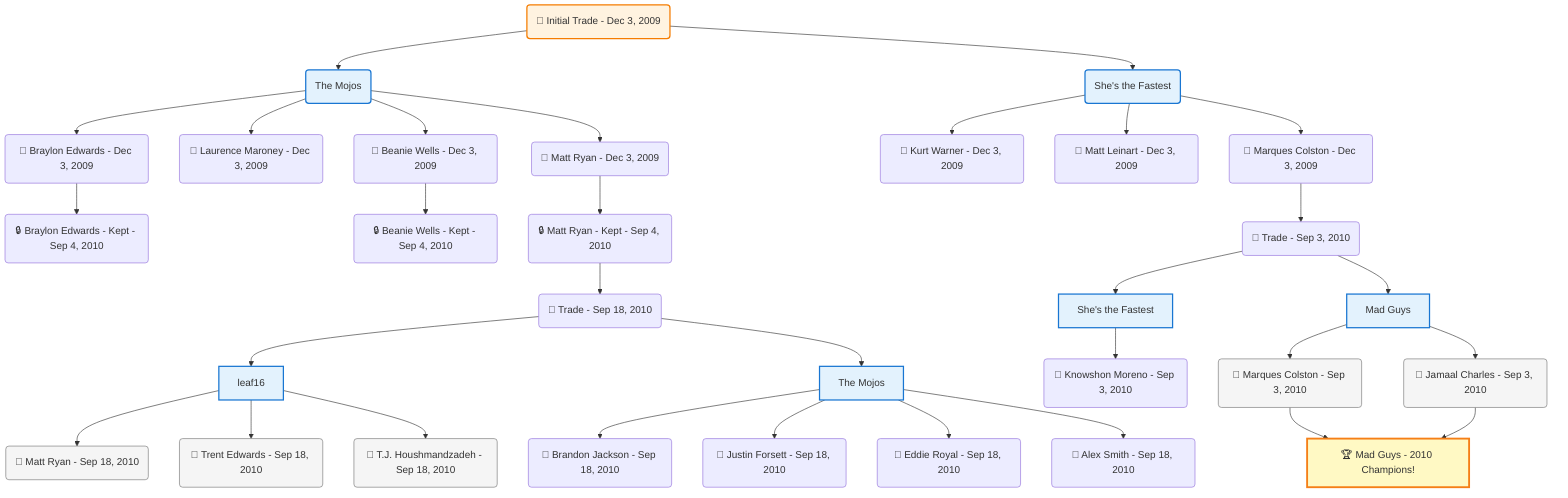 flowchart TD

    TRADE_MAIN("🔄 Initial Trade - Dec 3, 2009")
    TEAM_1("The Mojos")
    TEAM_2("She's the Fastest")
    NODE_8ad98370-e765-4528-899b-039fc791b409("🔄 Braylon Edwards - Dec 3, 2009")
    NODE_0a4c2ffa-7302-48b4-9754-171fc5704b60("🔒 Braylon Edwards - Kept - Sep 4, 2010")
    NODE_16e44121-7fef-4e60-a4d8-39d87a019805("🔄 Laurence Maroney - Dec 3, 2009")
    NODE_fb21570f-4fa7-4277-b242-752759ecd6ca("🔄 Beanie Wells - Dec 3, 2009")
    NODE_8c91506f-452a-42e9-95e9-16b27182ce5f("🔒 Beanie Wells - Kept - Sep 4, 2010")
    NODE_8f183324-b3dc-46b4-bbe0-76f206cb24ee("🔄 Marques Colston - Dec 3, 2009")
    TRADE_664c0593-08b2-4014-96b5-f9505dd0abcf_3("🔄 Trade - Sep 3, 2010")
    TEAM_f5908944-6efd-40eb-af54-6c53004e0e2f_4["Mad Guys"]
    NODE_95e1e39b-1714-410c-9892-ac5cc4bc5223("🔄 Marques Colston - Sep 3, 2010")
    CHAMP_f5908944-6efd-40eb-af54-6c53004e0e2f_2010["🏆 Mad Guys - 2010 Champions!"]
    NODE_281c90e5-f919-4693-8733-eee9f5c6f6da("🔄 Jamaal Charles - Sep 3, 2010")
    TEAM_4449259f-64af-44fd-9235-1facc0926234_5["She's the Fastest"]
    NODE_fd02085d-71ad-46e1-b7cc-06f45da9eb89("🔄 Knowshon Moreno - Sep 3, 2010")
    NODE_6bc2416f-f57e-4b16-8235-be0b7609e651("🔄 Kurt Warner - Dec 3, 2009")
    NODE_1ef12492-61ee-4b66-bd62-daa01556b535("🔄 Matt Leinart - Dec 3, 2009")
    NODE_7ae52589-c36b-4b14-8fb9-f6b745ba608d("🔄 Matt Ryan - Dec 3, 2009")
    NODE_161c3409-60e1-4aaa-a9c8-78ec3f57e898("🔒 Matt Ryan - Kept - Sep 4, 2010")
    TRADE_4bbf1d58-12a6-4f34-b39a-af8e032b72b1_6("🔄 Trade - Sep 18, 2010")
    TEAM_66fb98f4-89a7-45f9-893a-b41d71e6249d_7["leaf16"]
    NODE_19910a83-4078-4194-bf9c-f51e4dc0a7fe("🔄 Matt Ryan - Sep 18, 2010")
    NODE_e2c3cc88-b1fa-4094-a03a-88fcbc82beda("🔄 Trent Edwards - Sep 18, 2010")
    NODE_5d7f1b23-3cbe-40d1-8a53-cfabf2c11ae7("🔄 T.J. Houshmandzadeh - Sep 18, 2010")
    TEAM_bbe2d0ad-54cf-4c22-be82-b2a5f262a157_8["The Mojos"]
    NODE_787723d5-5196-4781-83d5-7baf38a62a57("🔄 Brandon Jackson - Sep 18, 2010")
    NODE_265a865d-2e60-4f9e-8250-bc06479d8608("🔄 Justin Forsett - Sep 18, 2010")
    NODE_786c9658-b74e-4b67-b7ad-c6db74f9a065("🔄 Eddie Royal - Sep 18, 2010")
    NODE_f5beb189-2b39-41a8-8a01-d03d8829c310("🔄 Alex Smith - Sep 18, 2010")

    TRADE_MAIN --> TEAM_1
    TRADE_MAIN --> TEAM_2
    TEAM_1 --> NODE_8ad98370-e765-4528-899b-039fc791b409
    NODE_8ad98370-e765-4528-899b-039fc791b409 --> NODE_0a4c2ffa-7302-48b4-9754-171fc5704b60
    TEAM_1 --> NODE_16e44121-7fef-4e60-a4d8-39d87a019805
    TEAM_1 --> NODE_fb21570f-4fa7-4277-b242-752759ecd6ca
    NODE_fb21570f-4fa7-4277-b242-752759ecd6ca --> NODE_8c91506f-452a-42e9-95e9-16b27182ce5f
    TEAM_2 --> NODE_8f183324-b3dc-46b4-bbe0-76f206cb24ee
    NODE_8f183324-b3dc-46b4-bbe0-76f206cb24ee --> TRADE_664c0593-08b2-4014-96b5-f9505dd0abcf_3
    TRADE_664c0593-08b2-4014-96b5-f9505dd0abcf_3 --> TEAM_f5908944-6efd-40eb-af54-6c53004e0e2f_4
    TEAM_f5908944-6efd-40eb-af54-6c53004e0e2f_4 --> NODE_95e1e39b-1714-410c-9892-ac5cc4bc5223
    NODE_95e1e39b-1714-410c-9892-ac5cc4bc5223 --> CHAMP_f5908944-6efd-40eb-af54-6c53004e0e2f_2010
    TEAM_f5908944-6efd-40eb-af54-6c53004e0e2f_4 --> NODE_281c90e5-f919-4693-8733-eee9f5c6f6da
    NODE_281c90e5-f919-4693-8733-eee9f5c6f6da --> CHAMP_f5908944-6efd-40eb-af54-6c53004e0e2f_2010
    TRADE_664c0593-08b2-4014-96b5-f9505dd0abcf_3 --> TEAM_4449259f-64af-44fd-9235-1facc0926234_5
    TEAM_4449259f-64af-44fd-9235-1facc0926234_5 --> NODE_fd02085d-71ad-46e1-b7cc-06f45da9eb89
    TEAM_2 --> NODE_6bc2416f-f57e-4b16-8235-be0b7609e651
    TEAM_2 --> NODE_1ef12492-61ee-4b66-bd62-daa01556b535
    TEAM_1 --> NODE_7ae52589-c36b-4b14-8fb9-f6b745ba608d
    NODE_7ae52589-c36b-4b14-8fb9-f6b745ba608d --> NODE_161c3409-60e1-4aaa-a9c8-78ec3f57e898
    NODE_161c3409-60e1-4aaa-a9c8-78ec3f57e898 --> TRADE_4bbf1d58-12a6-4f34-b39a-af8e032b72b1_6
    TRADE_4bbf1d58-12a6-4f34-b39a-af8e032b72b1_6 --> TEAM_66fb98f4-89a7-45f9-893a-b41d71e6249d_7
    TEAM_66fb98f4-89a7-45f9-893a-b41d71e6249d_7 --> NODE_19910a83-4078-4194-bf9c-f51e4dc0a7fe
    TEAM_66fb98f4-89a7-45f9-893a-b41d71e6249d_7 --> NODE_e2c3cc88-b1fa-4094-a03a-88fcbc82beda
    TEAM_66fb98f4-89a7-45f9-893a-b41d71e6249d_7 --> NODE_5d7f1b23-3cbe-40d1-8a53-cfabf2c11ae7
    TRADE_4bbf1d58-12a6-4f34-b39a-af8e032b72b1_6 --> TEAM_bbe2d0ad-54cf-4c22-be82-b2a5f262a157_8
    TEAM_bbe2d0ad-54cf-4c22-be82-b2a5f262a157_8 --> NODE_787723d5-5196-4781-83d5-7baf38a62a57
    TEAM_bbe2d0ad-54cf-4c22-be82-b2a5f262a157_8 --> NODE_265a865d-2e60-4f9e-8250-bc06479d8608
    TEAM_bbe2d0ad-54cf-4c22-be82-b2a5f262a157_8 --> NODE_786c9658-b74e-4b67-b7ad-c6db74f9a065
    TEAM_bbe2d0ad-54cf-4c22-be82-b2a5f262a157_8 --> NODE_f5beb189-2b39-41a8-8a01-d03d8829c310

    %% Node styling
    classDef teamNode fill:#e3f2fd,stroke:#1976d2,stroke-width:2px
    classDef tradeNode fill:#fff3e0,stroke:#f57c00,stroke-width:2px
    classDef playerNode fill:#f3e5f5,stroke:#7b1fa2,stroke-width:1px
    classDef nonRootPlayerNode fill:#f5f5f5,stroke:#757575,stroke-width:1px
    classDef endNode fill:#ffebee,stroke:#c62828,stroke-width:2px
    classDef waiverNode fill:#e8f5e8,stroke:#388e3c,stroke-width:2px
    classDef championshipNode fill:#fff9c4,stroke:#f57f17,stroke-width:3px

    class TEAM_1,TEAM_2,TEAM_f5908944-6efd-40eb-af54-6c53004e0e2f_4,TEAM_4449259f-64af-44fd-9235-1facc0926234_5,TEAM_66fb98f4-89a7-45f9-893a-b41d71e6249d_7,TEAM_bbe2d0ad-54cf-4c22-be82-b2a5f262a157_8 teamNode
    class CHAMP_f5908944-6efd-40eb-af54-6c53004e0e2f_2010 championshipNode
    class NODE_95e1e39b-1714-410c-9892-ac5cc4bc5223,NODE_281c90e5-f919-4693-8733-eee9f5c6f6da,NODE_19910a83-4078-4194-bf9c-f51e4dc0a7fe,NODE_e2c3cc88-b1fa-4094-a03a-88fcbc82beda,NODE_5d7f1b23-3cbe-40d1-8a53-cfabf2c11ae7 nonRootPlayerNode
    class TRADE_MAIN tradeNode